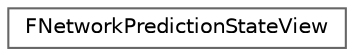 digraph "Graphical Class Hierarchy"
{
 // INTERACTIVE_SVG=YES
 // LATEX_PDF_SIZE
  bgcolor="transparent";
  edge [fontname=Helvetica,fontsize=10,labelfontname=Helvetica,labelfontsize=10];
  node [fontname=Helvetica,fontsize=10,shape=box,height=0.2,width=0.4];
  rankdir="LR";
  Node0 [id="Node000000",label="FNetworkPredictionStateView",height=0.2,width=0.4,color="grey40", fillcolor="white", style="filled",URL="$d7/dd1/structFNetworkPredictionStateView.html",tooltip=" "];
}
